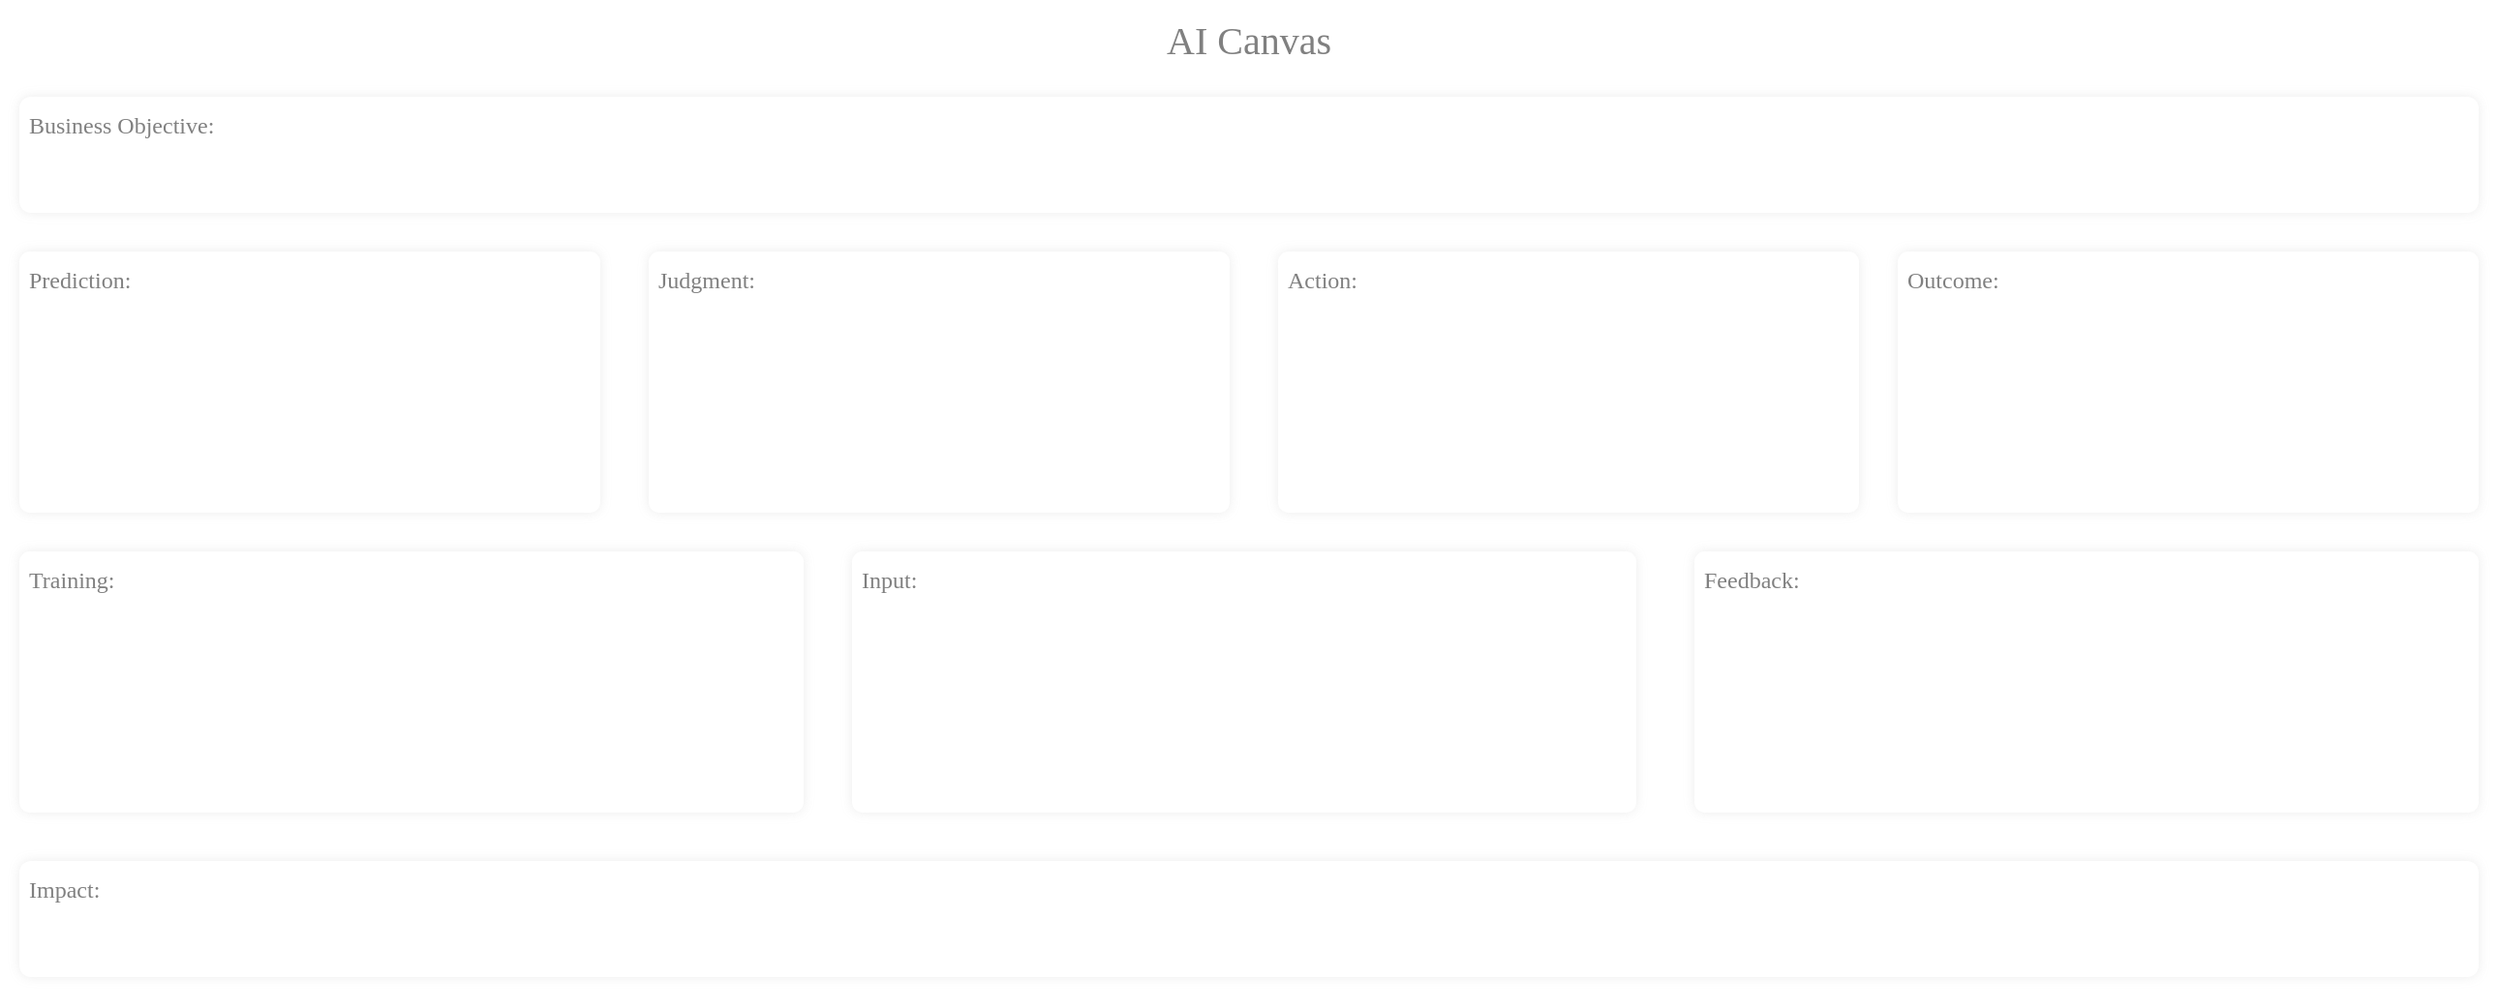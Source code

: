 <mxfile>
    <diagram id="djZXwrCWqfZhvuwmQQdG" name="ai-canvas">
        <mxGraphModel dx="1526" dy="840" grid="1" gridSize="5" guides="1" tooltips="1" connect="1" arrows="1" fold="1" page="0" pageScale="1" pageWidth="850" pageHeight="1100" math="0" shadow="0">
            <root>
                <mxCell id="0"/>
                <mxCell id="1" parent="0"/>
                <mxCell id="2" value="" style="rounded=1;whiteSpace=wrap;html=1;arcSize=2;strokeColor=none;" parent="1" vertex="1">
                    <mxGeometry x="180" y="120" width="1290" height="520" as="geometry"/>
                </mxCell>
                <mxCell id="9" value="AI Canvas" style="text;html=1;align=center;verticalAlign=middle;whiteSpace=wrap;rounded=0;fontFamily=Verdana;fontSize=20;fontColor=#808080;" parent="1" vertex="1">
                    <mxGeometry x="765" y="120" width="120" height="40" as="geometry"/>
                </mxCell>
                <mxCell id="16" value="" style="group" parent="1" vertex="1" connectable="0">
                    <mxGeometry x="515" y="250" width="300" height="135" as="geometry"/>
                </mxCell>
                <mxCell id="15" value="" style="rounded=1;whiteSpace=wrap;html=1;fillColor=default;shadow=1;strokeColor=none;perimeterSpacing=0;fillStyle=auto;glass=0;gradientColor=none;fillOpacity=100;strokeOpacity=100;shadowOpacity=15;shadowOffsetX=0;shadowOffsetY=0;shadowBlur=3;shadowColor=#808080;arcSize=4;" parent="16" vertex="1">
                    <mxGeometry width="300" height="135" as="geometry"/>
                </mxCell>
                <mxCell id="14" value="&amp;nbsp;Judgment:" style="text;html=1;align=left;verticalAlign=middle;whiteSpace=wrap;rounded=0;fontFamily=Verdana;fontSize=12;fontColor=#808080;" parent="16" vertex="1">
                    <mxGeometry width="90" height="30" as="geometry"/>
                </mxCell>
                <mxCell id="17" value="" style="group" parent="1" vertex="1" connectable="0">
                    <mxGeometry x="190" y="250" width="300" height="135" as="geometry"/>
                </mxCell>
                <mxCell id="12" value="" style="rounded=1;whiteSpace=wrap;html=1;fillColor=default;shadow=1;strokeColor=none;perimeterSpacing=0;fillStyle=auto;glass=0;gradientColor=none;fillOpacity=100;strokeOpacity=100;shadowOpacity=15;shadowOffsetX=0;shadowOffsetY=0;shadowBlur=3;shadowColor=#808080;arcSize=4;" parent="17" vertex="1">
                    <mxGeometry width="300" height="135" as="geometry"/>
                </mxCell>
                <mxCell id="11" value="&amp;nbsp;Prediction:" style="text;html=1;align=left;verticalAlign=middle;whiteSpace=wrap;rounded=0;fontFamily=Verdana;fontSize=12;fontColor=#808080;" parent="17" vertex="1">
                    <mxGeometry width="90" height="30" as="geometry"/>
                </mxCell>
                <mxCell id="18" value="" style="group" parent="1" vertex="1" connectable="0">
                    <mxGeometry x="840" y="250" width="300" height="135" as="geometry"/>
                </mxCell>
                <mxCell id="19" value="" style="rounded=1;whiteSpace=wrap;html=1;fillColor=default;shadow=1;strokeColor=none;perimeterSpacing=0;fillStyle=auto;glass=0;gradientColor=none;fillOpacity=100;strokeOpacity=100;shadowOpacity=15;shadowOffsetX=0;shadowOffsetY=0;shadowBlur=3;shadowColor=#808080;arcSize=4;" parent="18" vertex="1">
                    <mxGeometry width="300" height="135" as="geometry"/>
                </mxCell>
                <mxCell id="20" value="&amp;nbsp;Action:" style="text;html=1;align=left;verticalAlign=middle;whiteSpace=wrap;rounded=0;fontFamily=Verdana;fontSize=12;fontColor=#808080;" parent="18" vertex="1">
                    <mxGeometry width="90" height="30" as="geometry"/>
                </mxCell>
                <mxCell id="21" value="" style="group" parent="1" vertex="1" connectable="0">
                    <mxGeometry x="1160" y="250" width="300" height="135" as="geometry"/>
                </mxCell>
                <mxCell id="22" value="" style="rounded=1;whiteSpace=wrap;html=1;fillColor=default;shadow=1;strokeColor=none;perimeterSpacing=0;fillStyle=auto;glass=0;gradientColor=none;fillOpacity=100;strokeOpacity=100;shadowOpacity=15;shadowOffsetX=0;shadowOffsetY=0;shadowBlur=3;shadowColor=#808080;arcSize=4;" parent="21" vertex="1">
                    <mxGeometry width="300" height="135" as="geometry"/>
                </mxCell>
                <mxCell id="23" value="&amp;nbsp;Outcome:" style="text;html=1;align=left;verticalAlign=middle;whiteSpace=wrap;rounded=0;fontFamily=Verdana;fontSize=12;fontColor=#808080;" parent="21" vertex="1">
                    <mxGeometry width="90" height="30" as="geometry"/>
                </mxCell>
                <mxCell id="29" value="" style="group" parent="1" vertex="1" connectable="0">
                    <mxGeometry x="190" y="405" width="405" height="135" as="geometry"/>
                </mxCell>
                <mxCell id="30" value="" style="rounded=1;whiteSpace=wrap;html=1;fillColor=default;shadow=1;strokeColor=none;perimeterSpacing=0;fillStyle=auto;glass=0;gradientColor=none;fillOpacity=100;strokeOpacity=100;shadowOpacity=15;shadowOffsetX=0;shadowOffsetY=0;shadowBlur=3;shadowColor=#808080;arcSize=4;" parent="29" vertex="1">
                    <mxGeometry width="405" height="135" as="geometry"/>
                </mxCell>
                <mxCell id="31" value="&amp;nbsp;Training:" style="text;html=1;align=left;verticalAlign=middle;whiteSpace=wrap;rounded=0;fontFamily=Verdana;fontSize=12;fontColor=#808080;" parent="29" vertex="1">
                    <mxGeometry width="121.5" height="30" as="geometry"/>
                </mxCell>
                <mxCell id="32" value="" style="group" parent="1" vertex="1" connectable="0">
                    <mxGeometry x="620" y="405" width="405" height="135" as="geometry"/>
                </mxCell>
                <mxCell id="33" value="" style="rounded=1;whiteSpace=wrap;html=1;fillColor=default;shadow=1;strokeColor=none;perimeterSpacing=0;fillStyle=auto;glass=0;gradientColor=none;fillOpacity=100;strokeOpacity=100;shadowOpacity=15;shadowOffsetX=0;shadowOffsetY=0;shadowBlur=3;shadowColor=#808080;arcSize=4;" parent="32" vertex="1">
                    <mxGeometry width="405" height="135" as="geometry"/>
                </mxCell>
                <mxCell id="34" value="&amp;nbsp;Input:" style="text;html=1;align=left;verticalAlign=middle;whiteSpace=wrap;rounded=0;fontFamily=Verdana;fontSize=12;fontColor=#808080;" parent="32" vertex="1">
                    <mxGeometry width="121.5" height="30" as="geometry"/>
                </mxCell>
                <mxCell id="35" value="" style="group" parent="1" vertex="1" connectable="0">
                    <mxGeometry x="1055" y="405" width="405" height="135" as="geometry"/>
                </mxCell>
                <mxCell id="36" value="" style="rounded=1;whiteSpace=wrap;html=1;fillColor=default;shadow=1;strokeColor=none;perimeterSpacing=0;fillStyle=auto;glass=0;gradientColor=none;fillOpacity=100;strokeOpacity=100;shadowOpacity=15;shadowOffsetX=0;shadowOffsetY=0;shadowBlur=3;shadowColor=#808080;arcSize=4;" parent="35" vertex="1">
                    <mxGeometry width="405" height="135" as="geometry"/>
                </mxCell>
                <mxCell id="37" value="&amp;nbsp;Feedback:" style="text;html=1;align=left;verticalAlign=middle;whiteSpace=wrap;rounded=0;fontFamily=Verdana;fontSize=12;fontColor=#808080;" parent="35" vertex="1">
                    <mxGeometry width="121.5" height="30" as="geometry"/>
                </mxCell>
                <mxCell id="41" value="" style="group" parent="1" vertex="1" connectable="0">
                    <mxGeometry x="190" y="170" width="1270" height="60" as="geometry"/>
                </mxCell>
                <mxCell id="6" value="" style="rounded=1;whiteSpace=wrap;html=1;fillColor=default;shadow=1;strokeColor=none;perimeterSpacing=0;fillStyle=auto;glass=0;gradientColor=none;fillOpacity=100;strokeOpacity=100;shadowOpacity=15;shadowOffsetX=0;shadowOffsetY=0;shadowBlur=3;shadowColor=#808080;arcSize=10;" parent="41" vertex="1">
                    <mxGeometry width="1270" height="60" as="geometry"/>
                </mxCell>
                <mxCell id="10" value="&amp;nbsp;Business Objective:" style="text;html=1;align=left;verticalAlign=middle;whiteSpace=wrap;rounded=0;fontFamily=Verdana;fontSize=12;fontColor=#808080;" parent="41" vertex="1">
                    <mxGeometry width="145" height="30" as="geometry"/>
                </mxCell>
                <mxCell id="43" value="" style="group" parent="1" vertex="1" connectable="0">
                    <mxGeometry x="190" y="565" width="1270" height="60" as="geometry"/>
                </mxCell>
                <mxCell id="44" value="" style="rounded=1;whiteSpace=wrap;html=1;fillColor=default;shadow=1;strokeColor=none;perimeterSpacing=0;fillStyle=auto;glass=0;gradientColor=none;fillOpacity=100;strokeOpacity=100;shadowOpacity=15;shadowOffsetX=0;shadowOffsetY=0;shadowBlur=3;shadowColor=#808080;arcSize=10;" parent="43" vertex="1">
                    <mxGeometry width="1270" height="60" as="geometry"/>
                </mxCell>
                <mxCell id="45" value="&amp;nbsp;Impact:" style="text;html=1;align=left;verticalAlign=middle;whiteSpace=wrap;rounded=0;fontFamily=Verdana;fontSize=12;fontColor=#808080;" parent="43" vertex="1">
                    <mxGeometry width="145" height="30" as="geometry"/>
                </mxCell>
            </root>
        </mxGraphModel>
    </diagram>
    <diagram id="tUxOVhMoT3Kk1Lswmesl" name="ml-canvas">
        <mxGraphModel dx="1696" dy="933" grid="1" gridSize="10" guides="1" tooltips="1" connect="1" arrows="1" fold="1" page="0" pageScale="1" pageWidth="850" pageHeight="1100" math="0" shadow="0">
            <root>
                <mxCell id="0"/>
                <mxCell id="1" parent="0"/>
                <mxCell id="toGJ3jqQ7Qv9LkAafp6F-1" value="" style="rounded=1;whiteSpace=wrap;html=1;arcSize=2;strokeColor=none;" vertex="1" parent="1">
                    <mxGeometry x="160" y="100" width="1350" height="610" as="geometry"/>
                </mxCell>
                <mxCell id="toGJ3jqQ7Qv9LkAafp6F-2" value="" style="rounded=1;whiteSpace=wrap;html=1;fillColor=default;shadow=1;strokeColor=none;perimeterSpacing=0;fillStyle=auto;glass=0;gradientColor=none;fillOpacity=100;strokeOpacity=100;shadowOpacity=15;shadowOffsetX=0;shadowOffsetY=0;shadowBlur=3;shadowColor=#808080;arcSize=4;" vertex="1" parent="1">
                    <mxGeometry x="960" y="390" width="250" height="200" as="geometry"/>
                </mxCell>
                <mxCell id="toGJ3jqQ7Qv9LkAafp6F-3" value="ML Canvas" style="text;html=1;align=center;verticalAlign=middle;whiteSpace=wrap;rounded=0;fontFamily=Verdana;fontSize=20;fontColor=#808080;" vertex="1" parent="1">
                    <mxGeometry x="730" y="100" width="170" height="40" as="geometry"/>
                </mxCell>
                <mxCell id="toGJ3jqQ7Qv9LkAafp6F-7" value="" style="rounded=1;whiteSpace=wrap;html=1;fillColor=default;shadow=1;strokeColor=none;perimeterSpacing=0;fillStyle=auto;glass=0;gradientColor=none;fillOpacity=100;strokeOpacity=100;shadowOpacity=15;shadowOffsetX=0;shadowOffsetY=0;shadowBlur=3;shadowColor=#808080;arcSize=4;" vertex="1" parent="1">
                    <mxGeometry x="190" y="170" width="270" height="240" as="geometry"/>
                </mxCell>
                <mxCell id="toGJ3jqQ7Qv9LkAafp6F-8" value="&amp;nbsp;Prediction Task" style="text;html=1;align=left;verticalAlign=middle;whiteSpace=wrap;rounded=0;fontFamily=Verdana;fontSize=12;fontColor=#808080;" vertex="1" parent="1">
                    <mxGeometry x="190" y="170" width="270" height="30" as="geometry"/>
                </mxCell>
                <mxCell id="toGJ3jqQ7Qv9LkAafp6F-9" value="" style="rounded=1;whiteSpace=wrap;html=1;fillColor=default;shadow=1;strokeColor=none;perimeterSpacing=0;fillStyle=auto;glass=0;gradientColor=none;fillOpacity=100;strokeOpacity=100;shadowOpacity=15;shadowOffsetX=0;shadowOffsetY=0;shadowBlur=3;shadowColor=#808080;arcSize=4;" vertex="1" parent="1">
                    <mxGeometry x="480" y="170" width="220" height="200" as="geometry"/>
                </mxCell>
                <mxCell id="toGJ3jqQ7Qv9LkAafp6F-10" value="&amp;nbsp;Decisions" style="text;html=1;align=left;verticalAlign=middle;whiteSpace=wrap;rounded=0;fontFamily=Verdana;fontSize=12;fontColor=#808080;" vertex="1" parent="1">
                    <mxGeometry x="480" y="170" width="220" height="30" as="geometry"/>
                </mxCell>
                <mxCell id="toGJ3jqQ7Qv9LkAafp6F-11" value="" style="rounded=1;whiteSpace=wrap;html=1;fillColor=default;shadow=1;strokeColor=none;perimeterSpacing=0;fillStyle=auto;glass=0;gradientColor=none;fillOpacity=100;strokeOpacity=100;shadowOpacity=15;shadowOffsetX=0;shadowOffsetY=0;shadowBlur=3;shadowColor=#808080;arcSize=3;" vertex="1" parent="1">
                    <mxGeometry x="720" y="170" width="220" height="420" as="geometry"/>
                </mxCell>
                <mxCell id="toGJ3jqQ7Qv9LkAafp6F-12" value="&amp;nbsp;Value Proposition" style="text;html=1;align=left;verticalAlign=middle;whiteSpace=wrap;rounded=0;fontFamily=Verdana;fontSize=12;fontColor=#808080;" vertex="1" parent="1">
                    <mxGeometry x="720" y="170" width="220" height="30" as="geometry"/>
                </mxCell>
                <mxCell id="toGJ3jqQ7Qv9LkAafp6F-13" value="" style="rounded=1;whiteSpace=wrap;html=1;fillColor=default;shadow=1;strokeColor=none;perimeterSpacing=0;fillStyle=auto;glass=0;gradientColor=none;fillOpacity=100;strokeOpacity=100;shadowOpacity=15;shadowOffsetX=0;shadowOffsetY=0;shadowBlur=3;shadowColor=#808080;arcSize=4;" vertex="1" parent="1">
                    <mxGeometry x="960" y="170" width="250" height="200" as="geometry"/>
                </mxCell>
                <mxCell id="toGJ3jqQ7Qv9LkAafp6F-14" value="&amp;nbsp;Data Collection" style="text;html=1;align=left;verticalAlign=middle;whiteSpace=wrap;rounded=0;fontFamily=Verdana;fontSize=12;fontColor=#808080;" vertex="1" parent="1">
                    <mxGeometry x="960" y="170" width="250" height="30" as="geometry"/>
                </mxCell>
                <mxCell id="toGJ3jqQ7Qv9LkAafp6F-15" value="" style="rounded=1;whiteSpace=wrap;html=1;fillColor=default;shadow=1;strokeColor=none;perimeterSpacing=0;fillStyle=auto;glass=0;gradientColor=none;fillOpacity=100;strokeOpacity=100;shadowOpacity=15;shadowOffsetX=0;shadowOffsetY=0;shadowBlur=3;shadowColor=#808080;arcSize=4;" vertex="1" parent="1">
                    <mxGeometry x="1230" y="170" width="250" height="240" as="geometry"/>
                </mxCell>
                <mxCell id="toGJ3jqQ7Qv9LkAafp6F-16" value="&amp;nbsp;Data Sources" style="text;html=1;align=left;verticalAlign=middle;whiteSpace=wrap;rounded=0;fontFamily=Verdana;fontSize=12;fontColor=#808080;" vertex="1" parent="1">
                    <mxGeometry x="1230" y="170" width="250" height="30" as="geometry"/>
                </mxCell>
                <mxCell id="toGJ3jqQ7Qv9LkAafp6F-17" value="" style="rounded=1;whiteSpace=wrap;html=1;fillColor=default;shadow=1;strokeColor=none;perimeterSpacing=0;fillStyle=auto;glass=0;gradientColor=none;fillOpacity=100;strokeOpacity=100;shadowOpacity=15;shadowOffsetX=0;shadowOffsetY=0;shadowBlur=3;shadowColor=#808080;arcSize=4;" vertex="1" parent="1">
                    <mxGeometry x="190" y="440" width="270" height="240" as="geometry"/>
                </mxCell>
                <mxCell id="toGJ3jqQ7Qv9LkAafp6F-18" value="&amp;nbsp;Offline Evaluation" style="text;html=1;align=left;verticalAlign=middle;whiteSpace=wrap;rounded=0;fontFamily=Verdana;fontSize=12;fontColor=#808080;" vertex="1" parent="1">
                    <mxGeometry x="190" y="440" width="270" height="30" as="geometry"/>
                </mxCell>
                <mxCell id="toGJ3jqQ7Qv9LkAafp6F-19" value="" style="rounded=1;whiteSpace=wrap;html=1;fillColor=default;shadow=1;strokeColor=none;perimeterSpacing=0;fillStyle=auto;glass=0;gradientColor=none;fillOpacity=100;strokeOpacity=100;shadowOpacity=15;shadowOffsetX=0;shadowOffsetY=0;shadowBlur=3;shadowColor=#808080;arcSize=4;" vertex="1" parent="1">
                    <mxGeometry x="480" y="390" width="220" height="200" as="geometry"/>
                </mxCell>
                <mxCell id="toGJ3jqQ7Qv9LkAafp6F-20" value="&amp;nbsp;Making Predictions" style="text;html=1;align=left;verticalAlign=middle;whiteSpace=wrap;rounded=0;fontFamily=Verdana;fontSize=12;fontColor=#808080;" vertex="1" parent="1">
                    <mxGeometry x="480" y="390" width="220" height="30" as="geometry"/>
                </mxCell>
                <mxCell id="toGJ3jqQ7Qv9LkAafp6F-21" value="&amp;nbsp;Building Models" style="text;html=1;align=left;verticalAlign=middle;whiteSpace=wrap;rounded=0;fontFamily=Verdana;fontSize=12;fontColor=#808080;" vertex="1" parent="1">
                    <mxGeometry x="960" y="390" width="250" height="30" as="geometry"/>
                </mxCell>
                <mxCell id="toGJ3jqQ7Qv9LkAafp6F-22" value="" style="rounded=1;whiteSpace=wrap;html=1;fillColor=default;shadow=1;strokeColor=none;perimeterSpacing=0;fillStyle=auto;glass=0;gradientColor=none;fillOpacity=100;strokeOpacity=100;shadowOpacity=15;shadowOffsetX=0;shadowOffsetY=0;shadowBlur=3;shadowColor=#808080;arcSize=4;" vertex="1" parent="1">
                    <mxGeometry x="1230" y="440" width="250" height="240" as="geometry"/>
                </mxCell>
                <mxCell id="toGJ3jqQ7Qv9LkAafp6F-23" value="&amp;nbsp;Features" style="text;html=1;align=left;verticalAlign=middle;whiteSpace=wrap;rounded=0;fontFamily=Verdana;fontSize=12;fontColor=#808080;" vertex="1" parent="1">
                    <mxGeometry x="1230" y="440" width="250" height="30" as="geometry"/>
                </mxCell>
                <mxCell id="toGJ3jqQ7Qv9LkAafp6F-28" value="" style="rounded=1;whiteSpace=wrap;html=1;fillColor=default;shadow=1;strokeColor=none;perimeterSpacing=0;fillStyle=auto;glass=0;gradientColor=none;fillOpacity=100;strokeOpacity=100;shadowOpacity=15;shadowOffsetX=0;shadowOffsetY=0;shadowBlur=3;shadowColor=#808080;arcSize=8;" vertex="1" parent="1">
                    <mxGeometry x="480" y="610" width="730" height="70" as="geometry"/>
                </mxCell>
                <mxCell id="toGJ3jqQ7Qv9LkAafp6F-29" value="&amp;nbsp;Live Monitoring" style="text;html=1;align=left;verticalAlign=middle;whiteSpace=wrap;rounded=0;fontFamily=Verdana;fontSize=12;fontColor=#808080;" vertex="1" parent="1">
                    <mxGeometry x="480" y="610" width="120" height="30" as="geometry"/>
                </mxCell>
            </root>
        </mxGraphModel>
    </diagram>
    <diagram id="tucBELmOKhiWYv_E29Bu" name="mlops-canvas">
        <mxGraphModel dx="1696" dy="933" grid="1" gridSize="10" guides="1" tooltips="1" connect="1" arrows="1" fold="1" page="0" pageScale="1" pageWidth="850" pageHeight="1100" math="0" shadow="0">
            <root>
                <mxCell id="0"/>
                <mxCell id="1" parent="0"/>
                <mxCell id="KkekhBHIRsWNPgS1XCLV-1" value="" style="rounded=1;whiteSpace=wrap;html=1;arcSize=2;strokeColor=none;" vertex="1" parent="1">
                    <mxGeometry x="120" y="80" width="1440" height="670" as="geometry"/>
                </mxCell>
                <mxCell id="KkekhBHIRsWNPgS1XCLV-58" value="" style="rounded=1;whiteSpace=wrap;html=1;fillColor=default;shadow=1;strokeColor=none;perimeterSpacing=0;fillStyle=auto;glass=0;gradientColor=none;fillOpacity=100;strokeOpacity=100;shadowOpacity=15;shadowOffsetX=0;shadowOffsetY=0;shadowBlur=3;shadowColor=#808080;arcSize=4;" vertex="1" parent="1">
                    <mxGeometry x="960" y="390" width="250" height="200" as="geometry"/>
                </mxCell>
                <mxCell id="KkekhBHIRsWNPgS1XCLV-2" value="MLOps Canvas" style="text;html=1;align=center;verticalAlign=middle;whiteSpace=wrap;rounded=0;fontFamily=Verdana;fontSize=20;fontColor=#808080;" vertex="1" parent="1">
                    <mxGeometry x="735" y="100" width="170" height="40" as="geometry"/>
                </mxCell>
                <mxCell id="KkekhBHIRsWNPgS1XCLV-30" value="Data &amp;amp; Code Management" style="text;html=1;align=left;verticalAlign=middle;whiteSpace=wrap;rounded=0;fontFamily=Verdana;fontSize=14;fontColor=#808080;rotation=-90;textOpacity=50;spacingTop=0;" vertex="1" parent="1">
                    <mxGeometry x="50" y="365" width="210" height="30" as="geometry"/>
                </mxCell>
                <mxCell id="KkekhBHIRsWNPgS1XCLV-31" value="Model Management" style="text;html=1;align=left;verticalAlign=middle;whiteSpace=wrap;rounded=0;fontFamily=Verdana;fontSize=14;fontColor=#808080;rotation=90;textOpacity=50;spacingTop=0;" vertex="1" parent="1">
                    <mxGeometry x="1450" y="395" width="160" height="30" as="geometry"/>
                </mxCell>
                <mxCell id="KkekhBHIRsWNPgS1XCLV-32" value="Metadata Management" style="text;html=1;align=left;verticalAlign=middle;whiteSpace=wrap;rounded=0;fontFamily=Verdana;fontSize=14;fontColor=#808080;rotation=0;textOpacity=50;spacingTop=0;" vertex="1" parent="1">
                    <mxGeometry x="730" y="700" width="180" height="30" as="geometry"/>
                </mxCell>
                <mxCell id="KkekhBHIRsWNPgS1XCLV-25" value="" style="rounded=1;whiteSpace=wrap;html=1;fillColor=default;shadow=1;strokeColor=none;perimeterSpacing=0;fillStyle=auto;glass=0;gradientColor=none;fillOpacity=100;strokeOpacity=100;shadowOpacity=15;shadowOffsetX=0;shadowOffsetY=0;shadowBlur=3;shadowColor=#808080;arcSize=4;" vertex="1" parent="1">
                    <mxGeometry x="190" y="170" width="270" height="200" as="geometry"/>
                </mxCell>
                <mxCell id="KkekhBHIRsWNPgS1XCLV-26" value="&amp;nbsp;Data Analysis &amp;amp; Experiment Management" style="text;html=1;align=left;verticalAlign=middle;whiteSpace=wrap;rounded=0;fontFamily=Verdana;fontSize=12;fontColor=#808080;" vertex="1" parent="1">
                    <mxGeometry x="190" y="170" width="270" height="30" as="geometry"/>
                </mxCell>
                <mxCell id="KkekhBHIRsWNPgS1XCLV-33" value="" style="rounded=1;whiteSpace=wrap;html=1;fillColor=default;shadow=1;strokeColor=none;perimeterSpacing=0;fillStyle=auto;glass=0;gradientColor=none;fillOpacity=100;strokeOpacity=100;shadowOpacity=15;shadowOffsetX=0;shadowOffsetY=0;shadowBlur=3;shadowColor=#808080;arcSize=4;" vertex="1" parent="1">
                    <mxGeometry x="480" y="170" width="220" height="200" as="geometry"/>
                </mxCell>
                <mxCell id="KkekhBHIRsWNPgS1XCLV-34" value="&amp;nbsp;Data Sources &amp;amp; Data Versioning" style="text;html=1;align=left;verticalAlign=middle;whiteSpace=wrap;rounded=0;fontFamily=Verdana;fontSize=12;fontColor=#808080;" vertex="1" parent="1">
                    <mxGeometry x="480" y="170" width="220" height="30" as="geometry"/>
                </mxCell>
                <mxCell id="KkekhBHIRsWNPgS1XCLV-38" value="" style="rounded=1;whiteSpace=wrap;html=1;fillColor=default;shadow=1;strokeColor=none;perimeterSpacing=0;fillStyle=auto;glass=0;gradientColor=none;fillOpacity=100;strokeOpacity=100;shadowOpacity=15;shadowOffsetX=0;shadowOffsetY=0;shadowBlur=3;shadowColor=#808080;arcSize=3;" vertex="1" parent="1">
                    <mxGeometry x="720" y="170" width="220" height="300" as="geometry"/>
                </mxCell>
                <mxCell id="KkekhBHIRsWNPgS1XCLV-39" value="&amp;nbsp;Value Proposition" style="text;html=1;align=left;verticalAlign=middle;whiteSpace=wrap;rounded=0;fontFamily=Verdana;fontSize=12;fontColor=#808080;" vertex="1" parent="1">
                    <mxGeometry x="720" y="170" width="220" height="30" as="geometry"/>
                </mxCell>
                <mxCell id="KkekhBHIRsWNPgS1XCLV-40" value="" style="rounded=1;whiteSpace=wrap;html=1;fillColor=default;shadow=1;strokeColor=none;perimeterSpacing=0;fillStyle=auto;glass=0;gradientColor=none;fillOpacity=100;strokeOpacity=100;shadowOpacity=15;shadowOffsetX=0;shadowOffsetY=0;shadowBlur=3;shadowColor=#808080;arcSize=4;" vertex="1" parent="1">
                    <mxGeometry x="960" y="170" width="250" height="200" as="geometry"/>
                </mxCell>
                <mxCell id="KkekhBHIRsWNPgS1XCLV-41" value="&amp;nbsp;CI/CT/CD: ML Pipeline Orchestration" style="text;html=1;align=left;verticalAlign=middle;whiteSpace=wrap;rounded=0;fontFamily=Verdana;fontSize=12;fontColor=#808080;" vertex="1" parent="1">
                    <mxGeometry x="960" y="170" width="250" height="30" as="geometry"/>
                </mxCell>
                <mxCell id="KkekhBHIRsWNPgS1XCLV-42" value="" style="rounded=1;whiteSpace=wrap;html=1;fillColor=default;shadow=1;strokeColor=none;perimeterSpacing=0;fillStyle=auto;glass=0;gradientColor=none;fillOpacity=100;strokeOpacity=100;shadowOpacity=15;shadowOffsetX=0;shadowOffsetY=0;shadowBlur=3;shadowColor=#808080;arcSize=6;" vertex="1" parent="1">
                    <mxGeometry x="1230" y="170" width="250" height="130" as="geometry"/>
                </mxCell>
                <mxCell id="KkekhBHIRsWNPgS1XCLV-43" value="&amp;nbsp;Model Registry &amp;amp; Model Versioning" style="text;html=1;align=left;verticalAlign=middle;whiteSpace=wrap;rounded=0;fontFamily=Verdana;fontSize=12;fontColor=#808080;" vertex="1" parent="1">
                    <mxGeometry x="1230" y="170" width="250" height="30" as="geometry"/>
                </mxCell>
                <mxCell id="KkekhBHIRsWNPgS1XCLV-44" value="" style="rounded=1;whiteSpace=wrap;html=1;fillColor=default;shadow=1;strokeColor=none;perimeterSpacing=0;fillStyle=auto;glass=0;gradientColor=none;fillOpacity=100;strokeOpacity=100;shadowOpacity=15;shadowOffsetX=0;shadowOffsetY=0;shadowBlur=3;shadowColor=#808080;arcSize=4;" vertex="1" parent="1">
                    <mxGeometry x="190" y="390" width="270" height="200" as="geometry"/>
                </mxCell>
                <mxCell id="KkekhBHIRsWNPgS1XCLV-45" value="&amp;nbsp;Feature Store &amp;amp; Workflows" style="text;html=1;align=left;verticalAlign=middle;whiteSpace=wrap;rounded=0;fontFamily=Verdana;fontSize=12;fontColor=#808080;" vertex="1" parent="1">
                    <mxGeometry x="190" y="390" width="270" height="30" as="geometry"/>
                </mxCell>
                <mxCell id="KkekhBHIRsWNPgS1XCLV-46" value="" style="rounded=1;whiteSpace=wrap;html=1;fillColor=default;shadow=1;strokeColor=none;perimeterSpacing=0;fillStyle=auto;glass=0;gradientColor=none;fillOpacity=100;strokeOpacity=100;shadowOpacity=15;shadowOffsetX=0;shadowOffsetY=0;shadowBlur=3;shadowColor=#808080;arcSize=4;" vertex="1" parent="1">
                    <mxGeometry x="480" y="390" width="220" height="200" as="geometry"/>
                </mxCell>
                <mxCell id="KkekhBHIRsWNPgS1XCLV-47" value="&amp;nbsp;Foundations" style="text;html=1;align=left;verticalAlign=middle;whiteSpace=wrap;rounded=0;fontFamily=Verdana;fontSize=12;fontColor=#808080;" vertex="1" parent="1">
                    <mxGeometry x="480" y="390" width="220" height="30" as="geometry"/>
                </mxCell>
                <mxCell id="KkekhBHIRsWNPgS1XCLV-49" value="&amp;nbsp;Model &amp;amp; Data &amp;amp; Application Monitoring" style="text;html=1;align=left;verticalAlign=middle;whiteSpace=wrap;rounded=0;fontFamily=Verdana;fontSize=12;fontColor=#808080;" vertex="1" parent="1">
                    <mxGeometry x="960" y="390" width="250" height="30" as="geometry"/>
                </mxCell>
                <mxCell id="KkekhBHIRsWNPgS1XCLV-50" value="" style="rounded=1;whiteSpace=wrap;html=1;fillColor=default;shadow=1;strokeColor=none;perimeterSpacing=0;fillStyle=auto;glass=0;gradientColor=none;fillOpacity=100;strokeOpacity=100;shadowOpacity=15;shadowOffsetX=0;shadowOffsetY=0;shadowBlur=3;shadowColor=#808080;arcSize=6;" vertex="1" parent="1">
                    <mxGeometry x="1230" y="320" width="250" height="120" as="geometry"/>
                </mxCell>
                <mxCell id="KkekhBHIRsWNPgS1XCLV-51" value="&amp;nbsp;Model Deployment" style="text;html=1;align=left;verticalAlign=middle;whiteSpace=wrap;rounded=0;fontFamily=Verdana;fontSize=12;fontColor=#808080;" vertex="1" parent="1">
                    <mxGeometry x="1230" y="320" width="250" height="30" as="geometry"/>
                </mxCell>
                <mxCell id="KkekhBHIRsWNPgS1XCLV-52" value="" style="rounded=1;whiteSpace=wrap;html=1;fillColor=default;shadow=1;strokeColor=none;perimeterSpacing=0;fillStyle=auto;glass=0;gradientColor=none;fillOpacity=100;strokeOpacity=100;shadowOpacity=15;shadowOffsetX=0;shadowOffsetY=0;shadowBlur=3;shadowColor=#808080;arcSize=6;" vertex="1" parent="1">
                    <mxGeometry x="720" y="490" width="220" height="100" as="geometry"/>
                </mxCell>
                <mxCell id="KkekhBHIRsWNPgS1XCLV-53" value="&amp;nbsp;MLOps Dilemmas" style="text;html=1;align=left;verticalAlign=middle;whiteSpace=wrap;rounded=0;fontFamily=Verdana;fontSize=12;fontColor=#808080;" vertex="1" parent="1">
                    <mxGeometry x="720" y="490" width="130" height="30" as="geometry"/>
                </mxCell>
                <mxCell id="KkekhBHIRsWNPgS1XCLV-54" value="" style="rounded=1;whiteSpace=wrap;html=1;fillColor=default;shadow=1;strokeColor=none;perimeterSpacing=0;fillStyle=auto;glass=0;gradientColor=none;fillOpacity=100;strokeOpacity=100;shadowOpacity=15;shadowOffsetX=0;shadowOffsetY=0;shadowBlur=3;shadowColor=#808080;arcSize=6;" vertex="1" parent="1">
                    <mxGeometry x="1230" y="460" width="250" height="130" as="geometry"/>
                </mxCell>
                <mxCell id="KkekhBHIRsWNPgS1XCLV-55" value="&amp;nbsp;Prediction Serving" style="text;html=1;align=left;verticalAlign=middle;whiteSpace=wrap;rounded=0;fontFamily=Verdana;fontSize=12;fontColor=#808080;" vertex="1" parent="1">
                    <mxGeometry x="1230" y="460" width="250" height="30" as="geometry"/>
                </mxCell>
                <mxCell id="KkekhBHIRsWNPgS1XCLV-56" value="" style="rounded=1;whiteSpace=wrap;html=1;fillColor=default;shadow=1;strokeColor=none;perimeterSpacing=0;fillStyle=auto;glass=0;gradientColor=none;fillOpacity=100;strokeOpacity=100;shadowOpacity=15;shadowOffsetX=0;shadowOffsetY=0;shadowBlur=3;shadowColor=#808080;arcSize=8;" vertex="1" parent="1">
                    <mxGeometry x="190" y="610" width="1290" height="70" as="geometry"/>
                </mxCell>
                <mxCell id="KkekhBHIRsWNPgS1XCLV-57" value="&amp;nbsp;Metadata Store" style="text;html=1;align=left;verticalAlign=middle;whiteSpace=wrap;rounded=0;fontFamily=Verdana;fontSize=12;fontColor=#808080;" vertex="1" parent="1">
                    <mxGeometry x="190" y="610" width="120" height="30" as="geometry"/>
                </mxCell>
            </root>
        </mxGraphModel>
    </diagram>
    <diagram id="nCcyi_aGOC_4IGiMgPbL" name="ai-model">
        <mxGraphModel dx="1387" dy="764" grid="1" gridSize="10" guides="1" tooltips="1" connect="1" arrows="1" fold="1" page="0" pageScale="1" pageWidth="850" pageHeight="1100" math="0" shadow="0">
            <root>
                <mxCell id="0"/>
                <mxCell id="1" parent="0"/>
                <mxCell id="zgJR_WTuGFztdlU22Hfc-1" value="" style="rounded=1;whiteSpace=wrap;html=1;arcSize=2;strokeColor=none;" vertex="1" parent="1">
                    <mxGeometry x="160" y="100" width="910" height="600" as="geometry"/>
                </mxCell>
                <mxCell id="zgJR_WTuGFztdlU22Hfc-3" value="Model" style="text;html=1;align=center;verticalAlign=middle;whiteSpace=wrap;rounded=0;fontFamily=Verdana;fontSize=20;fontColor=#808080;" vertex="1" parent="1">
                    <mxGeometry x="575" y="100" width="80" height="40" as="geometry"/>
                </mxCell>
                <mxCell id="zgJR_WTuGFztdlU22Hfc-4" value="" style="rounded=1;whiteSpace=wrap;html=1;fillColor=default;shadow=1;strokeColor=none;perimeterSpacing=0;fillStyle=auto;glass=0;gradientColor=none;fillOpacity=100;strokeOpacity=100;shadowOpacity=15;shadowOffsetX=0;shadowOffsetY=0;shadowBlur=3;shadowColor=#808080;arcSize=4;" vertex="1" parent="1">
                    <mxGeometry x="190" y="170" width="270" height="110" as="geometry"/>
                </mxCell>
                <mxCell id="zgJR_WTuGFztdlU22Hfc-5" value="&amp;nbsp;Model Details" style="text;html=1;align=left;verticalAlign=middle;whiteSpace=wrap;rounded=0;fontFamily=Verdana;fontSize=12;fontColor=#808080;" vertex="1" parent="1">
                    <mxGeometry x="190" y="170" width="270" height="30" as="geometry"/>
                </mxCell>
                <mxCell id="zgJR_WTuGFztdlU22Hfc-27" value="" style="rounded=1;whiteSpace=wrap;html=1;fillColor=default;shadow=1;strokeColor=none;perimeterSpacing=0;fillStyle=auto;glass=0;gradientColor=none;fillOpacity=100;strokeOpacity=100;shadowOpacity=15;shadowOffsetX=0;shadowOffsetY=0;shadowBlur=3;shadowColor=#808080;arcSize=4;" vertex="1" parent="1">
                    <mxGeometry x="480" y="170" width="270" height="110" as="geometry"/>
                </mxCell>
                <mxCell id="zgJR_WTuGFztdlU22Hfc-28" value="&amp;nbsp;Evaluation Data" style="text;html=1;align=left;verticalAlign=middle;whiteSpace=wrap;rounded=0;fontFamily=Verdana;fontSize=12;fontColor=#808080;" vertex="1" parent="1">
                    <mxGeometry x="480" y="170" width="270" height="30" as="geometry"/>
                </mxCell>
                <mxCell id="zgJR_WTuGFztdlU22Hfc-29" value="" style="rounded=1;whiteSpace=wrap;html=1;fillColor=default;shadow=1;strokeColor=none;perimeterSpacing=0;fillStyle=auto;glass=0;gradientColor=none;fillOpacity=100;strokeOpacity=100;shadowOpacity=15;shadowOffsetX=0;shadowOffsetY=0;shadowBlur=3;shadowColor=#808080;arcSize=4;" vertex="1" parent="1">
                    <mxGeometry x="770" y="170" width="270" height="110" as="geometry"/>
                </mxCell>
                <mxCell id="zgJR_WTuGFztdlU22Hfc-30" value="&amp;nbsp;Training Data" style="text;html=1;align=left;verticalAlign=middle;whiteSpace=wrap;rounded=0;fontFamily=Verdana;fontSize=12;fontColor=#808080;" vertex="1" parent="1">
                    <mxGeometry x="770" y="170" width="270" height="30" as="geometry"/>
                </mxCell>
                <mxCell id="zgJR_WTuGFztdlU22Hfc-31" value="" style="rounded=1;whiteSpace=wrap;html=1;fillColor=default;shadow=1;strokeColor=none;perimeterSpacing=0;fillStyle=auto;glass=0;gradientColor=none;fillOpacity=100;strokeOpacity=100;shadowOpacity=15;shadowOffsetX=0;shadowOffsetY=0;shadowBlur=3;shadowColor=#808080;arcSize=4;" vertex="1" parent="1">
                    <mxGeometry x="190" y="300" width="270" height="110" as="geometry"/>
                </mxCell>
                <mxCell id="zgJR_WTuGFztdlU22Hfc-32" value="&amp;nbsp;Intended Use" style="text;html=1;align=left;verticalAlign=middle;whiteSpace=wrap;rounded=0;fontFamily=Verdana;fontSize=12;fontColor=#808080;" vertex="1" parent="1">
                    <mxGeometry x="190" y="300" width="270" height="30" as="geometry"/>
                </mxCell>
                <mxCell id="zgJR_WTuGFztdlU22Hfc-33" value="" style="rounded=1;whiteSpace=wrap;html=1;fillColor=default;shadow=1;strokeColor=none;perimeterSpacing=0;fillStyle=auto;glass=0;gradientColor=none;fillOpacity=100;strokeOpacity=100;shadowOpacity=15;shadowOffsetX=0;shadowOffsetY=0;shadowBlur=3;shadowColor=#808080;arcSize=4;" vertex="1" parent="1">
                    <mxGeometry x="190" y="430" width="270" height="110" as="geometry"/>
                </mxCell>
                <mxCell id="zgJR_WTuGFztdlU22Hfc-34" value="&amp;nbsp;Factors" style="text;html=1;align=left;verticalAlign=middle;whiteSpace=wrap;rounded=0;fontFamily=Verdana;fontSize=12;fontColor=#808080;" vertex="1" parent="1">
                    <mxGeometry x="190" y="430" width="270" height="30" as="geometry"/>
                </mxCell>
                <mxCell id="zgJR_WTuGFztdlU22Hfc-35" value="" style="rounded=1;whiteSpace=wrap;html=1;fillColor=default;shadow=1;strokeColor=none;perimeterSpacing=0;fillStyle=auto;glass=0;gradientColor=none;fillOpacity=100;strokeOpacity=100;shadowOpacity=15;shadowOffsetX=0;shadowOffsetY=0;shadowBlur=3;shadowColor=#808080;arcSize=4;" vertex="1" parent="1">
                    <mxGeometry x="190" y="560" width="270" height="110" as="geometry"/>
                </mxCell>
                <mxCell id="zgJR_WTuGFztdlU22Hfc-36" value="&amp;nbsp;Metrics" style="text;html=1;align=left;verticalAlign=middle;whiteSpace=wrap;rounded=0;fontFamily=Verdana;fontSize=12;fontColor=#808080;" vertex="1" parent="1">
                    <mxGeometry x="190" y="560" width="270" height="30" as="geometry"/>
                </mxCell>
                <mxCell id="zgJR_WTuGFztdlU22Hfc-37" value="" style="rounded=1;whiteSpace=wrap;html=1;fillColor=default;shadow=1;strokeColor=none;perimeterSpacing=0;fillStyle=auto;glass=0;gradientColor=none;fillOpacity=100;strokeOpacity=100;shadowOpacity=15;shadowOffsetX=0;shadowOffsetY=0;shadowBlur=3;shadowColor=#808080;arcSize=4;" vertex="1" parent="1">
                    <mxGeometry x="480" y="560" width="270" height="110" as="geometry"/>
                </mxCell>
                <mxCell id="zgJR_WTuGFztdlU22Hfc-38" value="&amp;nbsp;Ethical Considerations" style="text;html=1;align=left;verticalAlign=middle;whiteSpace=wrap;rounded=0;fontFamily=Verdana;fontSize=12;fontColor=#808080;" vertex="1" parent="1">
                    <mxGeometry x="480" y="560" width="270" height="30" as="geometry"/>
                </mxCell>
                <mxCell id="zgJR_WTuGFztdlU22Hfc-39" value="" style="rounded=1;whiteSpace=wrap;html=1;fillColor=default;shadow=1;strokeColor=none;perimeterSpacing=0;fillStyle=auto;glass=0;gradientColor=none;fillOpacity=100;strokeOpacity=100;shadowOpacity=15;shadowOffsetX=0;shadowOffsetY=0;shadowBlur=3;shadowColor=#808080;arcSize=4;" vertex="1" parent="1">
                    <mxGeometry x="770" y="560" width="270" height="110" as="geometry"/>
                </mxCell>
                <mxCell id="zgJR_WTuGFztdlU22Hfc-40" value="&amp;nbsp;Caveats, Recommendations" style="text;html=1;align=left;verticalAlign=middle;whiteSpace=wrap;rounded=0;fontFamily=Verdana;fontSize=12;fontColor=#808080;" vertex="1" parent="1">
                    <mxGeometry x="770" y="560" width="270" height="30" as="geometry"/>
                </mxCell>
                <mxCell id="zgJR_WTuGFztdlU22Hfc-41" value="" style="rounded=1;whiteSpace=wrap;html=1;fillColor=default;shadow=1;strokeColor=none;perimeterSpacing=0;fillStyle=auto;glass=0;gradientColor=none;fillOpacity=100;strokeOpacity=100;shadowOpacity=15;shadowOffsetX=0;shadowOffsetY=0;shadowBlur=3;shadowColor=#808080;arcSize=3;" vertex="1" parent="1">
                    <mxGeometry x="480" y="300" width="560" height="240" as="geometry"/>
                </mxCell>
                <mxCell id="zgJR_WTuGFztdlU22Hfc-42" value="&amp;nbsp;Quantitative Analysis" style="text;html=1;align=left;verticalAlign=middle;whiteSpace=wrap;rounded=0;fontFamily=Verdana;fontSize=12;fontColor=#808080;" vertex="1" parent="1">
                    <mxGeometry x="480" y="300" width="270" height="30" as="geometry"/>
                </mxCell>
            </root>
        </mxGraphModel>
    </diagram>
</mxfile>
